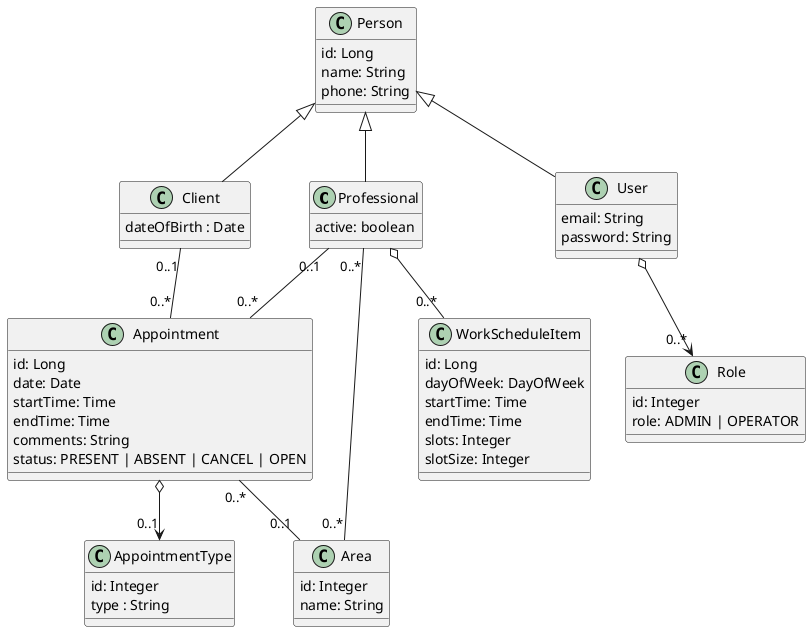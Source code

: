 @startuml "model"
    class Professional {
        active: boolean
    }

    class Appointment {
        id: Long
        date: Date
        startTime: Time
        endTime: Time
        comments: String
        status: PRESENT | ABSENT | CANCEL | OPEN
    }

    class Area {
        id: Integer
        name: String
    }

    class Client {
        dateOfBirth : Date
    }

    class AppointmentType {
        id: Integer
        type : String
    }

    class User {
        email: String
        password: String
    }

    class WorkScheduleItem {
        id: Long
        dayOfWeek: DayOfWeek
        startTime: Time
        endTime: Time
        slots: Integer
        slotSize: Integer        
    }

    class Person {
        id: Long
        name: String
        phone: String
    }

    class Role {
        id: Integer
        role: ADMIN | OPERATOR
    }

Person              <|--             Client
Person              <|--             Professional
Person              <|--             User
Professional "0..*"  -d-     "0..*"  Area
Professional         o--     "0..*"  WorkScheduleItem
Appointment          o-->    "0..1"  AppointmentType
Appointment "0..*"   -u-     "0..1"  Client            
Appointment "0..*"   -u-     "0..1"  Professional       
Appointment "0..*"   -d-     "0..1"  Area              
User                  o-->   "0..*"  Role
         
@enduml